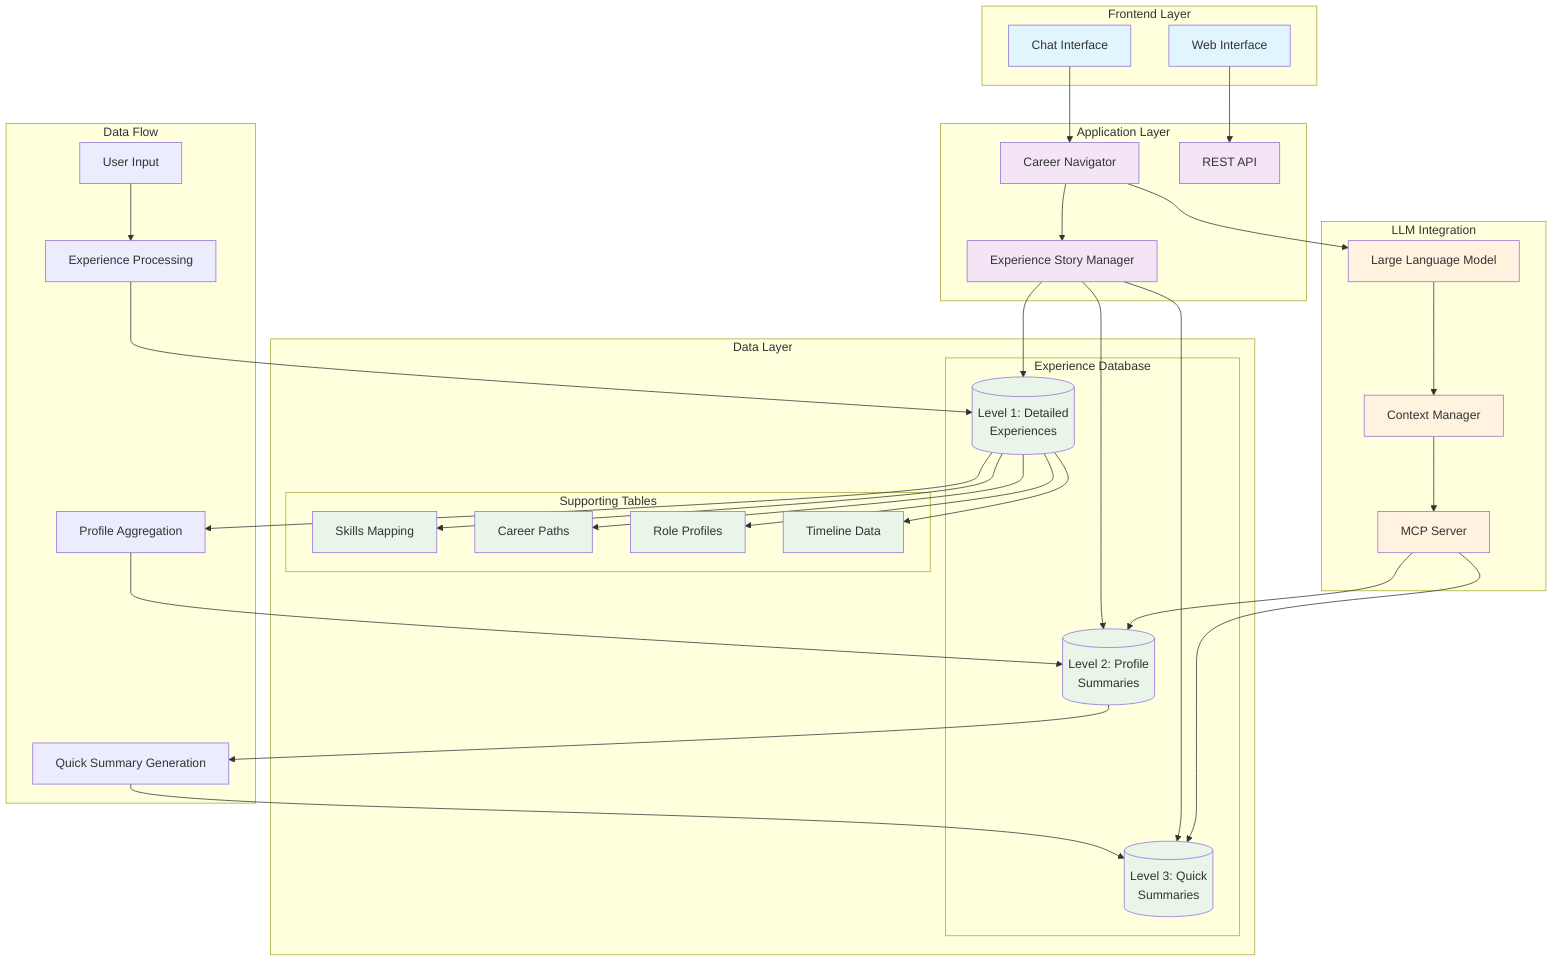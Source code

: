 graph TB
    subgraph "Frontend Layer"
        UI[Web Interface]
        Chat[Chat Interface]
    end
    
    subgraph "Application Layer"
        CN[Career Navigator]
        ESM[Experience Story Manager]
        API[REST API]
    end
    
    subgraph "LLM Integration"
        LLM[Large Language Model]
        MCP[MCP Server]
        Context[Context Manager]
    end
    
    subgraph "Data Layer"
        subgraph "Experience Database"
            L1[(Level 1: Detailed<br/>Experiences)]
            L2[(Level 2: Profile<br/>Summaries)]
            L3[(Level 3: Quick<br/>Summaries)]
        end
        
        subgraph "Supporting Tables"
            Skills[Skills Mapping]
            Careers[Career Paths]
            Roles[Role Profiles]
            Timeline[Timeline Data]
        end
    end
    
    subgraph "Data Flow"
        direction TB
        Input[User Input] --> Processing[Experience Processing]
        Processing --> L1
        L1 --> Aggregation[Profile Aggregation]
        Aggregation --> L2
        L2 --> Summary[Quick Summary Generation]
        Summary --> L3
    end
    
    %% Connections
    UI --> API
    Chat --> CN
    CN --> LLM
    CN --> ESM
    ESM --> L1
    ESM --> L2
    ESM --> L3
    
    MCP --> L2
    MCP --> L3
    Context --> MCP
    LLM --> Context
    
    L1 --> Skills
    L1 --> Careers
    L1 --> Roles
    L1 --> Timeline
    
    %% Styling
    classDef frontend fill:#e1f5fe
    classDef application fill:#f3e5f5
    classDef llm fill:#fff3e0
    classDef data fill:#e8f5e8
    
    class UI,Chat frontend
    class CN,ESM,API application
    class LLM,MCP,Context llm
    class L1,L2,L3,Skills,Careers,Roles,Timeline data